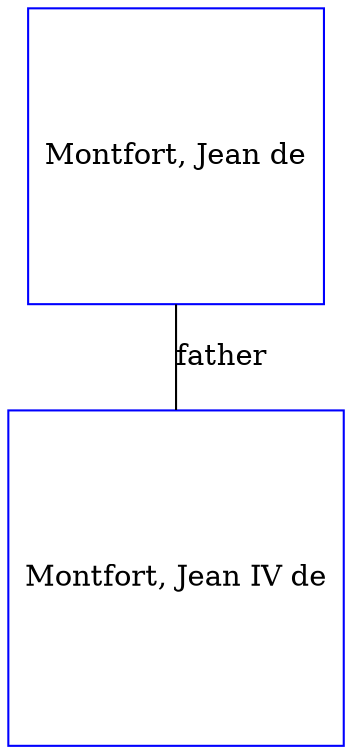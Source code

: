 digraph D {
    edge [dir=none];    node [shape=box];    "015537"   [label="Montfort, Jean de", shape=box, regular=1, color="blue"] ;
"015538"   [label="Montfort, Jean IV de", shape=box, regular=1, color="blue"] ;
015537->015538 [label="father",arrowsize=0.0]; 
}